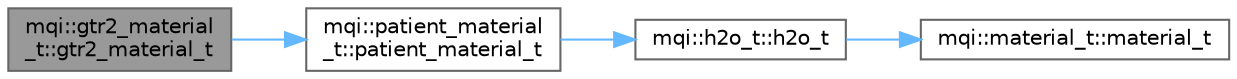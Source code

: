 digraph "mqi::gtr2_material_t::gtr2_material_t"
{
 // LATEX_PDF_SIZE
  bgcolor="transparent";
  edge [fontname=Helvetica,fontsize=10,labelfontname=Helvetica,labelfontsize=10];
  node [fontname=Helvetica,fontsize=10,shape=box,height=0.2,width=0.4];
  rankdir="LR";
  Node1 [id="Node000001",label="mqi::gtr2_material\l_t::gtr2_material_t",height=0.2,width=0.4,color="gray40", fillcolor="grey60", style="filled", fontcolor="black",tooltip="Constructor initializing the material from a Hounsfield Unit value."];
  Node1 -> Node2 [id="edge1_Node000001_Node000002",color="steelblue1",style="solid",tooltip=" "];
  Node2 [id="Node000002",label="mqi::patient_material\l_t::patient_material_t",height=0.2,width=0.4,color="grey40", fillcolor="white", style="filled",URL="$classmqi_1_1patient__material__t.html#a20f5923812cc8da6720b519cad89ef02",tooltip="Default constructor."];
  Node2 -> Node3 [id="edge2_Node000002_Node000003",color="steelblue1",style="solid",tooltip=" "];
  Node3 [id="Node000003",label="mqi::h2o_t::h2o_t",height=0.2,width=0.4,color="grey40", fillcolor="white", style="filled",URL="$classmqi_1_1h2o__t.html#a0300aededeb3686aa4808d959bcc223c",tooltip="Constructs a new h2o_t object and initializes it with the physical properties of water."];
  Node3 -> Node4 [id="edge3_Node000003_Node000004",color="steelblue1",style="solid",tooltip=" "];
  Node4 [id="Node000004",label="mqi::material_t::material_t",height=0.2,width=0.4,color="grey40", fillcolor="white", style="filled",URL="$classmqi_1_1material__t.html#a99c4cd41345e42a9ad0886b32810717e",tooltip="Default constructor."];
}

